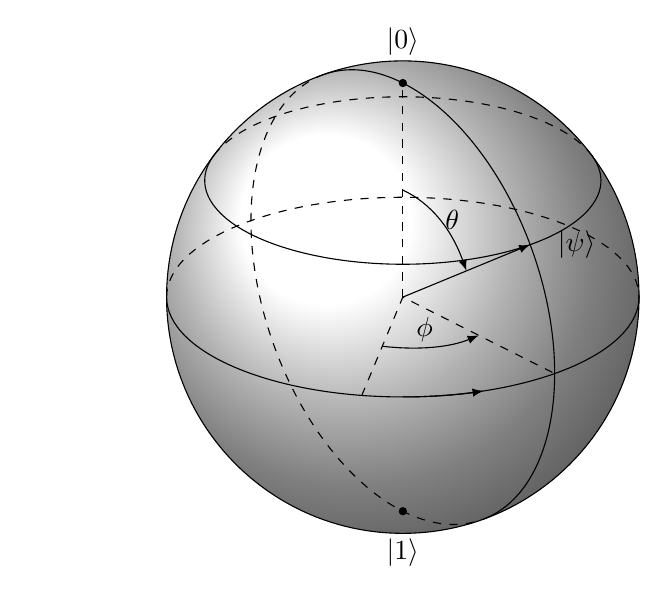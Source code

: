 \usetikzlibrary{calc,fadings,decorations.pathreplacing}
\newcommand\pgfmathsinandcos[3]{%
  \pgfmathsetmacro#1{sin(#3)}%
  \pgfmathsetmacro#2{cos(#3)}%
}
\newcommand\LongitudePlane[3][current plane]{%
  \pgfmathsinandcos\sinEl\cosEl{#2} % elevation
  \pgfmathsinandcos\sint\cost{#3} % azimuth
  \tikzset{#1/.estyle={cm={\cost,\sint*\sinEl,0,\cosEl,(0,0)}}}
}
\newcommand\LatitudePlane[3][current plane]{%
  \pgfmathsinandcos\sinEl\cosEl{#2} % elevation
  \pgfmathsinandcos\sint\cost{#3} % latitude
  \pgfmathsetmacro\yshift{\cosEl*\sint}
  \tikzset{#1/.estyle={cm={\cost,0,0,\cost*\sinEl,(0,\yshift)}}} %
}
\newcommand\DrawLongitudeCircle[2][1]{
  \LongitudePlane{\angEl}{#2}
  \tikzset{current plane/.prefix style={scale=#1}}
   % angle of "visibility"
  \pgfmathsetmacro\angVis{atan(sin(#2)*cos(\angEl)/sin(\angEl))} %
  \draw[current plane] (\angVis:1) arc (\angVis:\angVis+180:1);
  \draw[current plane,dashed] (\angVis-180:1) arc (\angVis-180:\angVis:1);
}
\newcommand\DrawLatitudeCircle[2][1]{
  \LatitudePlane{\angEl}{#2}
  \tikzset{current plane/.prefix style={scale=#1}}
  \pgfmathsetmacro\sinVis{sin(#2)/cos(#2)*sin(\angEl)/cos(\angEl)}
  % angle of "visibility"
  \pgfmathsetmacro\angVis{asin(min(1,max(\sinVis,-1)))}
  \draw[current plane] (\angVis:1) arc (\angVis:-\angVis-180:1);
  \draw[current plane,dashed] (180-\angVis:1) arc (180-\angVis:\angVis:1);
}

%% document-wide tikz options and styles

\tikzset{%
  >=latex, % option for nice arrows
  inner sep=0pt,%
  outer sep=2pt,%
  mark coordinate/.style={inner sep=0pt,outer sep=0pt,minimum size=3pt,
    fill=black,circle}%
}

\begin{tikzpicture} % MERC

% Stereographic and cylindrical map projections
% Author: Tomasz M. Trzeciak
% Source: LaTeX-Community.org 
%         <http://www.latex-community.org/viewtopic.php?f=4&t=2111>

%% some definitions

\def\R{3} % sphere radius
\def\angEl{25} % elevation angle
\def\angAz{-100} % azimuth angle
\def\angPhiOne{-50} % longitude of point P
\def\angPhiTwo{-35} % longitude of point Q
\def\angBeta{33} % latitude of point P and Q

%% working planes

\pgfmathsetmacro\H{\R*cos(\angEl)} % distance to north pole
\LongitudePlane[xzplane]{\angEl}{\angAz}
\LongitudePlane[pzplane]{\angEl}{\angPhiOne}
\LongitudePlane[qzplane]{\angEl}{\angPhiTwo}
\LatitudePlane[equator]{\angEl}{0}

%% draw background sphere

\fill[ball color=white] (0,0) circle (\R); % 3D lighting effect
%\fill[white] (0,0) circle (\R); % just a white circle
\draw (0,0) circle (\R);

%% characteristic points

\coordinate (O) at (0,0);
\coordinate[mark coordinate] (N) at (0,\H);
\coordinate[mark coordinate] (S) at (0,-\H);
\path[xzplane] (\R,0) coordinate (XE);
\path[pzplane] (\angBeta:\R) coordinate (P);
\path[pzplane] (\R,0) coordinate (PE);
\path[qzplane] (\angBeta:\R) coordinate (Q);
\path[qzplane] (\R,0) coordinate (QE);

%% meridians and latitude circles

% \DrawLongitudeCircle[\R]{\angAz} % xzplane
% \DrawLongitudeCircle[\R]{\angAz+90} % yzplane
\DrawLongitudeCircle[\R]{\angPhiOne} % pzplane
%\DrawLongitudeCircle[\R]{\angPhiTwo} % qzplane
\DrawLatitudeCircle[\R]{\angBeta}
\DrawLatitudeCircle[\R]{0} % equator

% shifted equator in node with nested call to tikz 
% (I didn't know it's possible)
%\node at (0,1.6*\R) { \tikz{\DrawLatitudeCircle[\R]{0}} };

%% draw lines and put labels

%\draw (-\R,-\H) -- (-\R,2*\R) (\R,-\H) -- (\R,2*\R);
%\draw[->] (O) -- +(0,1.5*\R) node[above] {$|0\rangle$};
\node[above=8pt] at (N) {$|0\rangle$};%{$\mathbf{N}$};
\node[below=8pt] at (S) {$|1\rangle$};%{$\mathbf{S}$};
\node[right=8pt] at (P) {$|\psi \rangle$};
\draw[->] (O) -- (P);
\draw[dashed] (O) -- (N);
\draw[dashed] (XE) -- (O) -- (PE);
%\draw[dashed] (O) -- (QE);
%\draw[pzplane,->,thin] (0:0.5*\R) to[bend right=15]
%    node[midway,right] {$\beta$} (\angBeta:0.5*\R);
\path[pzplane] (0.5*\angBeta:\R) ;%node[right] {$\hat{1}$};
\path[qzplane] (0.5*\angBeta:\R) ;%node[right] {$\hat{2}$};
\draw[equator,->,thin] (\angAz:0.5*\R) to[bend right=30]
    node[pos=0.4,above] {$\phi$} (\angPhiOne:0.5*\R);
\draw[pzplane,->,thin] (90:0.5*\R) to[bend left=30]
    node[midway,right] {$\theta$} (\angBeta:0.5*\R);
\draw[equator,->] (-90:\R) arc (-90:-70:\R) ;%node[below=0.3ex] {$x = a\phi$};
% \path[xzplane] (0:\R) node[below] {$\theta=0$};
\path[xzplane] (\angBeta:\R);% node[below left] {$\beta=\beta_0$};

\end{tikzpicture}